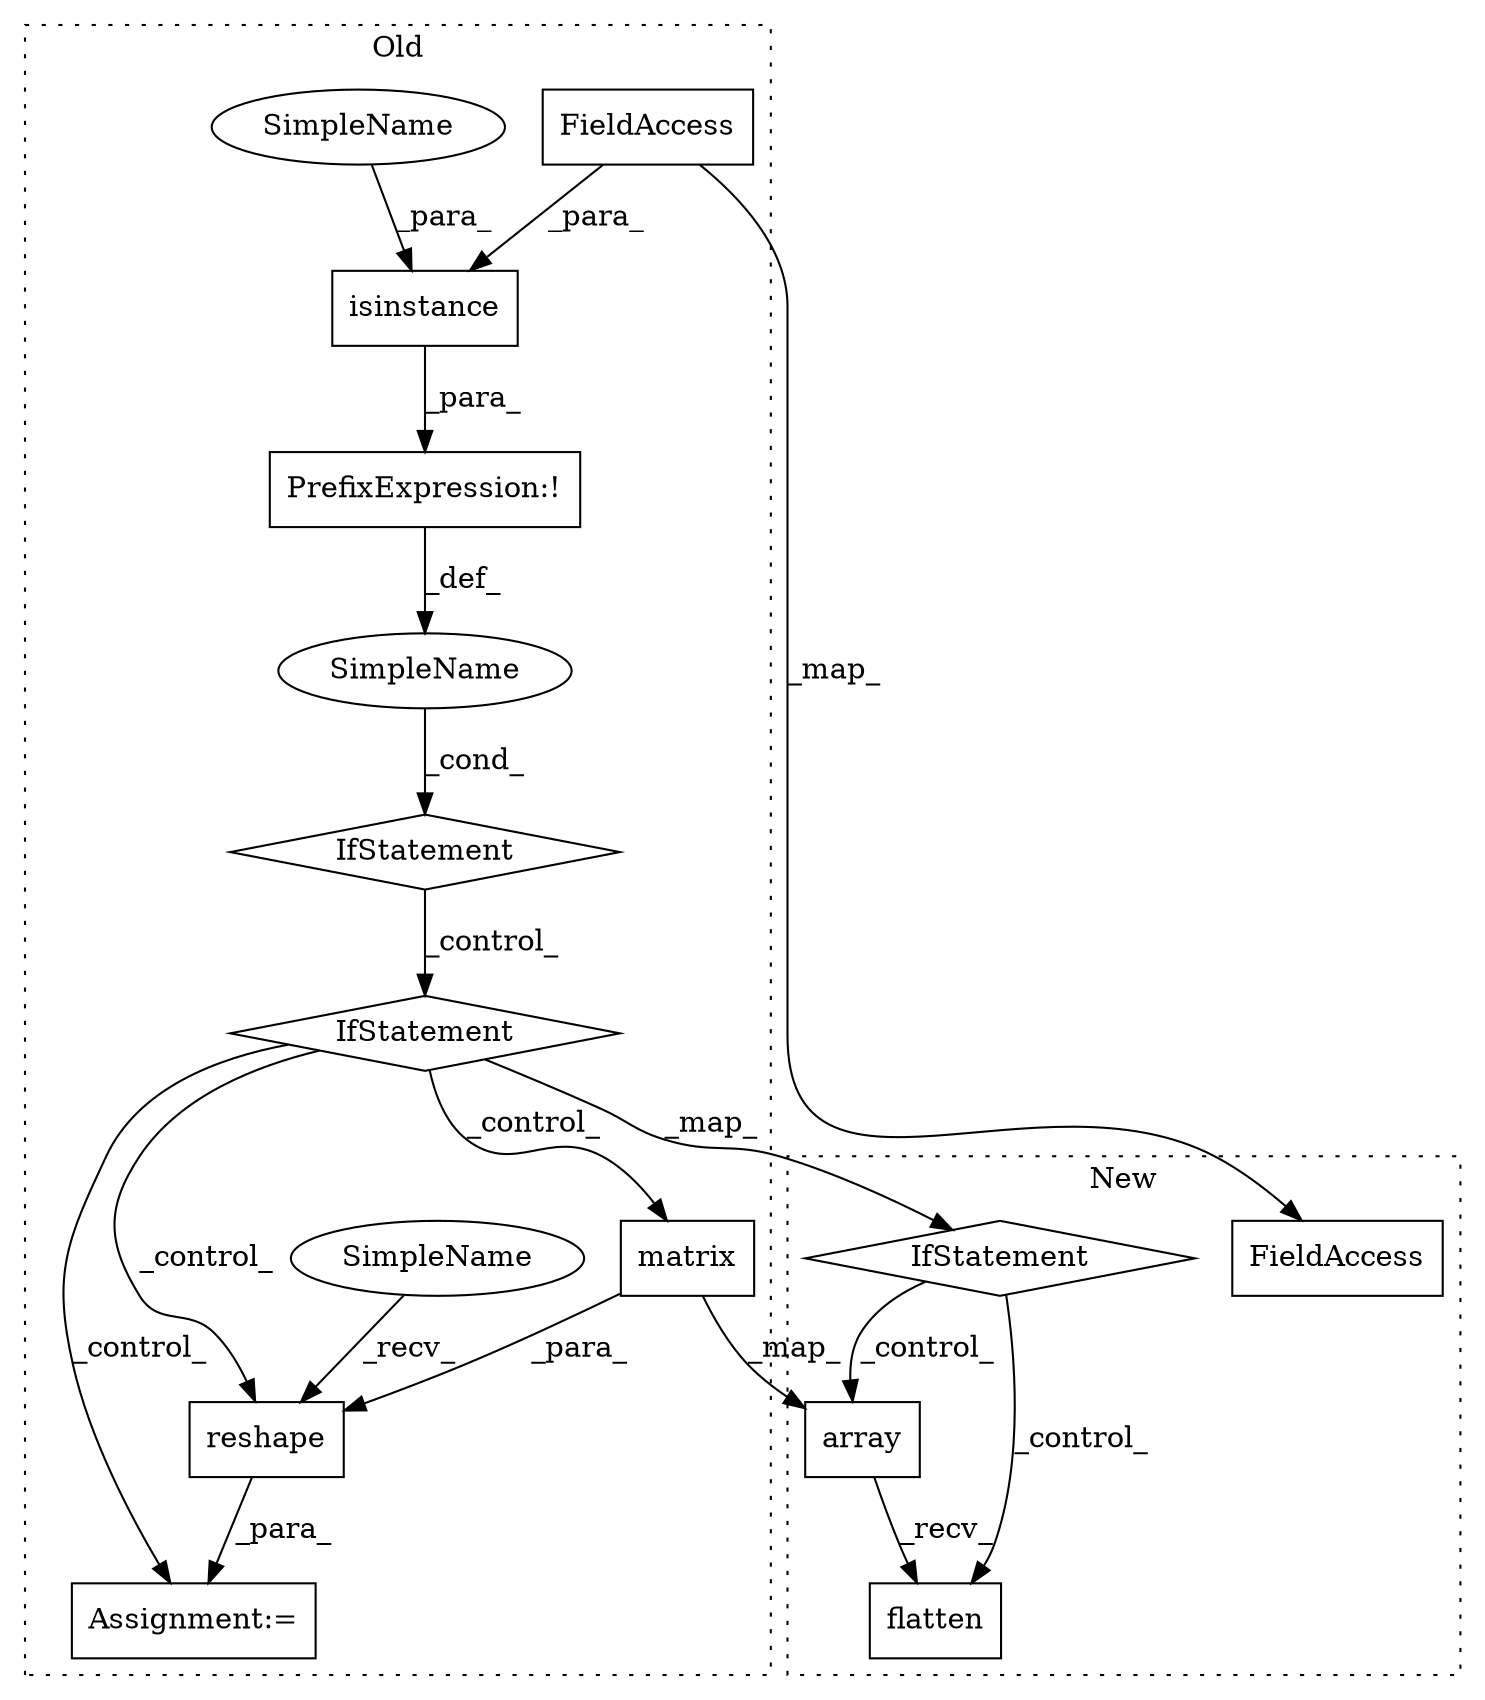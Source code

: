 digraph G {
subgraph cluster0 {
1 [label="reshape" a="32" s="2343,2386" l="8,2" shape="box"];
3 [label="Assignment:=" a="7" s="2336" l="1" shape="box"];
4 [label="matrix" a="32" s="2308,2320" l="7,1" shape="box"];
6 [label="PrefixExpression:!" a="38" s="2100" l="1" shape="box"];
7 [label="IfStatement" a="25" s="2141,2257" l="4,2" shape="diamond"];
9 [label="SimpleName" a="42" s="" l="" shape="ellipse"];
10 [label="isinstance" a="32" s="2101,2130" l="11,1" shape="box"];
12 [label="FieldAccess" a="22" s="2118" l="12" shape="box"];
13 [label="IfStatement" a="25" s="2096,2131" l="4,2" shape="diamond"];
14 [label="SimpleName" a="42" s="2112" l="5" shape="ellipse"];
15 [label="SimpleName" a="42" s="2337" l="5" shape="ellipse"];
label = "Old";
style="dotted";
}
subgraph cluster1 {
2 [label="flatten" a="32" s="2054" l="9" shape="box"];
5 [label="array" a="32" s="2041,2052" l="6,1" shape="box"];
8 [label="IfStatement" a="25" s="1880,2019" l="4,2" shape="diamond"];
11 [label="FieldAccess" a="22" s="1906" l="12" shape="box"];
label = "New";
style="dotted";
}
1 -> 3 [label="_para_"];
4 -> 5 [label="_map_"];
4 -> 1 [label="_para_"];
5 -> 2 [label="_recv_"];
6 -> 9 [label="_def_"];
7 -> 8 [label="_map_"];
7 -> 3 [label="_control_"];
7 -> 1 [label="_control_"];
7 -> 4 [label="_control_"];
8 -> 5 [label="_control_"];
8 -> 2 [label="_control_"];
9 -> 13 [label="_cond_"];
10 -> 6 [label="_para_"];
12 -> 10 [label="_para_"];
12 -> 11 [label="_map_"];
13 -> 7 [label="_control_"];
14 -> 10 [label="_para_"];
15 -> 1 [label="_recv_"];
}